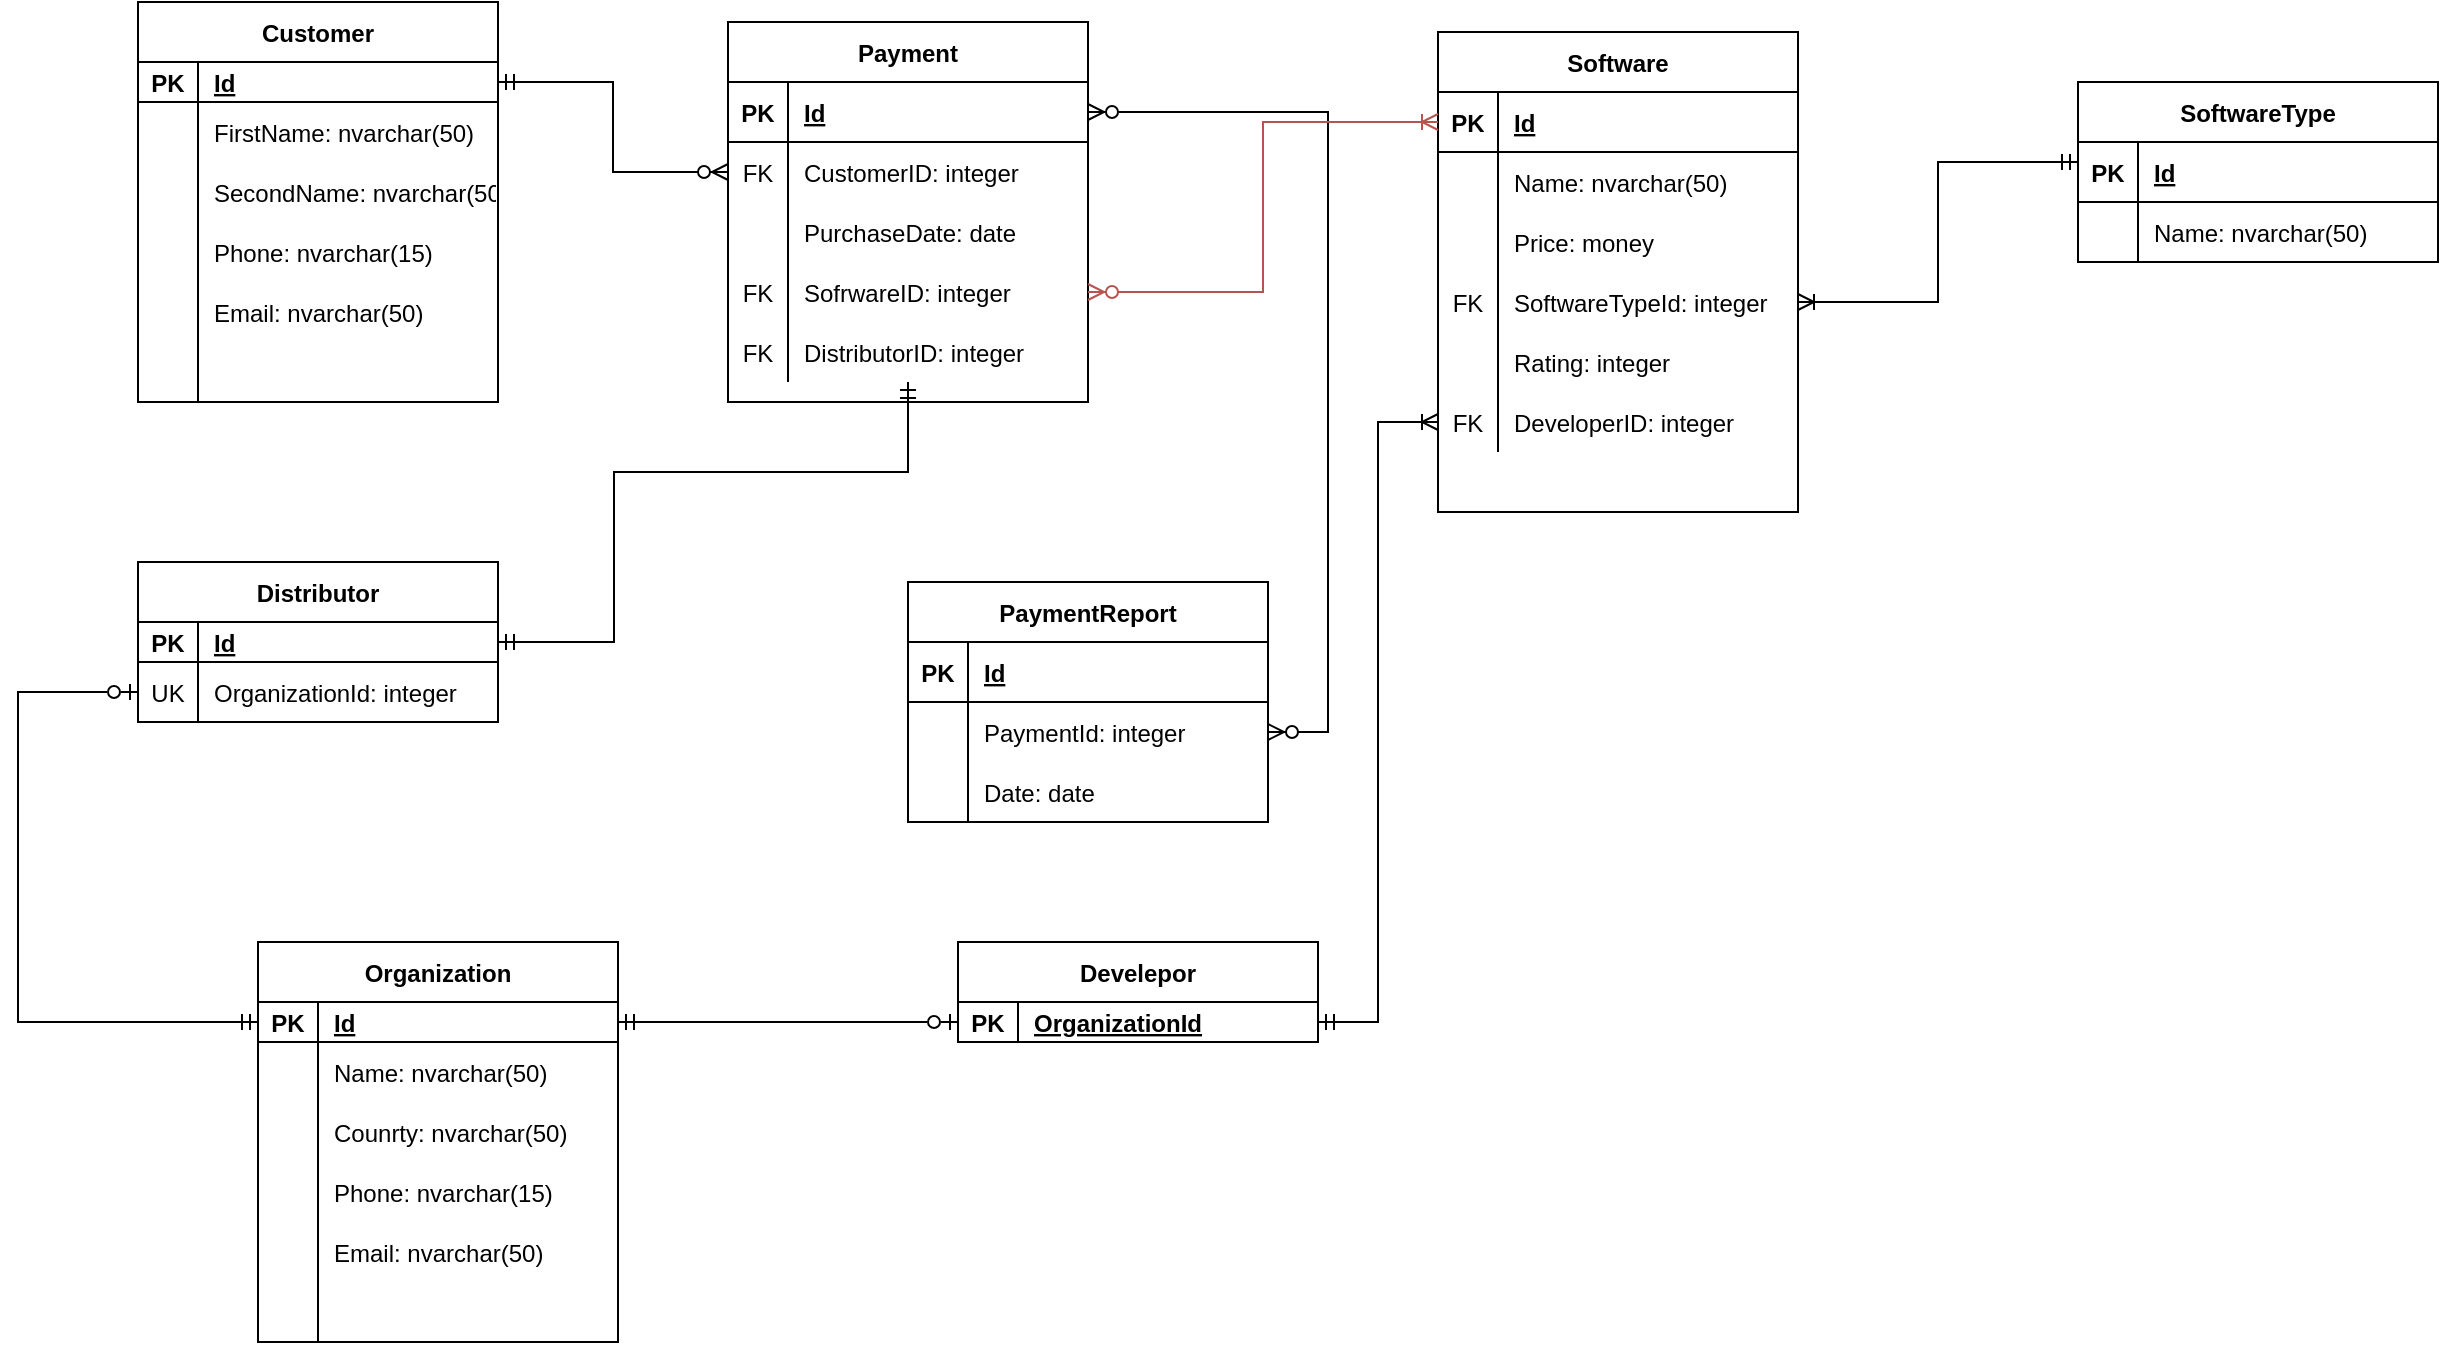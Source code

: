 <mxfile version="15.7.3" type="github">
  <diagram id="dhKejh6HC9lYyDCF72yV" name="Page-1">
    <mxGraphModel dx="1038" dy="579" grid="1" gridSize="10" guides="1" tooltips="1" connect="1" arrows="1" fold="1" page="1" pageScale="1" pageWidth="1169" pageHeight="1654" math="0" shadow="0">
      <root>
        <mxCell id="0" />
        <mxCell id="1" parent="0" />
        <mxCell id="6rimXoOgK3mylQU1albs-5" value="" style="edgeStyle=entityRelationEdgeStyle;fontSize=12;html=1;endArrow=ERzeroToMany;endFill=1;startArrow=ERzeroToMany;rounded=0;" parent="1" source="jXXDf3yo7wL9RdHtSbnh-85" target="Pe0nnu_gKvdHQu5laF2x-18" edge="1">
          <mxGeometry width="100" height="100" relative="1" as="geometry">
            <mxPoint x="360" y="680" as="sourcePoint" />
            <mxPoint x="460" y="580" as="targetPoint" />
          </mxGeometry>
        </mxCell>
        <mxCell id="jXXDf3yo7wL9RdHtSbnh-8" value="Customer" style="shape=table;startSize=30;container=1;collapsible=1;childLayout=tableLayout;fixedRows=1;rowLines=0;fontStyle=1;align=center;resizeLast=1;strokeColor=default;" parent="1" vertex="1">
          <mxGeometry x="110" y="270" width="180" height="200" as="geometry">
            <mxRectangle x="585" y="700" width="100" height="30" as="alternateBounds" />
          </mxGeometry>
        </mxCell>
        <mxCell id="jXXDf3yo7wL9RdHtSbnh-9" value="" style="shape=partialRectangle;collapsible=0;dropTarget=0;pointerEvents=0;fillColor=none;top=0;left=0;bottom=1;right=0;points=[[0,0.5],[1,0.5]];portConstraint=eastwest;strokeColor=default;" parent="jXXDf3yo7wL9RdHtSbnh-8" vertex="1">
          <mxGeometry y="30" width="180" height="20" as="geometry" />
        </mxCell>
        <mxCell id="jXXDf3yo7wL9RdHtSbnh-10" value="PK" style="shape=partialRectangle;connectable=0;fillColor=none;top=0;left=0;bottom=0;right=0;fontStyle=1;overflow=hidden;strokeColor=default;" parent="jXXDf3yo7wL9RdHtSbnh-9" vertex="1">
          <mxGeometry width="30" height="20" as="geometry">
            <mxRectangle width="30" height="20" as="alternateBounds" />
          </mxGeometry>
        </mxCell>
        <mxCell id="jXXDf3yo7wL9RdHtSbnh-11" value="Id" style="shape=partialRectangle;connectable=0;fillColor=none;top=0;left=0;bottom=0;right=0;align=left;spacingLeft=6;fontStyle=5;overflow=hidden;strokeColor=default;" parent="jXXDf3yo7wL9RdHtSbnh-9" vertex="1">
          <mxGeometry x="30" width="150" height="20" as="geometry">
            <mxRectangle width="150" height="20" as="alternateBounds" />
          </mxGeometry>
        </mxCell>
        <mxCell id="jXXDf3yo7wL9RdHtSbnh-12" value="" style="shape=partialRectangle;collapsible=0;dropTarget=0;pointerEvents=0;fillColor=none;top=0;left=0;bottom=0;right=0;points=[[0,0.5],[1,0.5]];portConstraint=eastwest;strokeColor=default;" parent="jXXDf3yo7wL9RdHtSbnh-8" vertex="1">
          <mxGeometry y="50" width="180" height="30" as="geometry" />
        </mxCell>
        <mxCell id="jXXDf3yo7wL9RdHtSbnh-13" value="" style="shape=partialRectangle;connectable=0;fillColor=none;top=0;left=0;bottom=0;right=0;editable=1;overflow=hidden;strokeColor=default;" parent="jXXDf3yo7wL9RdHtSbnh-12" vertex="1">
          <mxGeometry width="30" height="30" as="geometry">
            <mxRectangle width="30" height="30" as="alternateBounds" />
          </mxGeometry>
        </mxCell>
        <mxCell id="jXXDf3yo7wL9RdHtSbnh-14" value="FirstName: nvarchar(50)" style="shape=partialRectangle;connectable=0;fillColor=none;top=0;left=0;bottom=0;right=0;align=left;spacingLeft=6;overflow=hidden;strokeColor=default;" parent="jXXDf3yo7wL9RdHtSbnh-12" vertex="1">
          <mxGeometry x="30" width="150" height="30" as="geometry">
            <mxRectangle width="150" height="30" as="alternateBounds" />
          </mxGeometry>
        </mxCell>
        <mxCell id="jXXDf3yo7wL9RdHtSbnh-15" value="" style="shape=partialRectangle;collapsible=0;dropTarget=0;pointerEvents=0;fillColor=none;top=0;left=0;bottom=0;right=0;points=[[0,0.5],[1,0.5]];portConstraint=eastwest;strokeColor=default;" parent="jXXDf3yo7wL9RdHtSbnh-8" vertex="1">
          <mxGeometry y="80" width="180" height="30" as="geometry" />
        </mxCell>
        <mxCell id="jXXDf3yo7wL9RdHtSbnh-16" value="" style="shape=partialRectangle;connectable=0;fillColor=none;top=0;left=0;bottom=0;right=0;editable=1;overflow=hidden;strokeColor=default;" parent="jXXDf3yo7wL9RdHtSbnh-15" vertex="1">
          <mxGeometry width="30" height="30" as="geometry">
            <mxRectangle width="30" height="30" as="alternateBounds" />
          </mxGeometry>
        </mxCell>
        <mxCell id="jXXDf3yo7wL9RdHtSbnh-17" value="SecondName: nvarchar(50)" style="shape=partialRectangle;connectable=0;fillColor=none;top=0;left=0;bottom=0;right=0;align=left;spacingLeft=6;overflow=hidden;strokeColor=default;" parent="jXXDf3yo7wL9RdHtSbnh-15" vertex="1">
          <mxGeometry x="30" width="150" height="30" as="geometry">
            <mxRectangle width="150" height="30" as="alternateBounds" />
          </mxGeometry>
        </mxCell>
        <mxCell id="jXXDf3yo7wL9RdHtSbnh-100" value="" style="shape=partialRectangle;collapsible=0;dropTarget=0;pointerEvents=0;fillColor=none;top=0;left=0;bottom=0;right=0;points=[[0,0.5],[1,0.5]];portConstraint=eastwest;strokeColor=default;" parent="jXXDf3yo7wL9RdHtSbnh-8" vertex="1">
          <mxGeometry y="110" width="180" height="30" as="geometry" />
        </mxCell>
        <mxCell id="jXXDf3yo7wL9RdHtSbnh-101" value="" style="shape=partialRectangle;connectable=0;fillColor=none;top=0;left=0;bottom=0;right=0;editable=1;overflow=hidden;strokeColor=default;" parent="jXXDf3yo7wL9RdHtSbnh-100" vertex="1">
          <mxGeometry width="30" height="30" as="geometry">
            <mxRectangle width="30" height="30" as="alternateBounds" />
          </mxGeometry>
        </mxCell>
        <mxCell id="jXXDf3yo7wL9RdHtSbnh-102" value="Phone: nvarchar(15)" style="shape=partialRectangle;connectable=0;fillColor=none;top=0;left=0;bottom=0;right=0;align=left;spacingLeft=6;overflow=hidden;strokeColor=default;" parent="jXXDf3yo7wL9RdHtSbnh-100" vertex="1">
          <mxGeometry x="30" width="150" height="30" as="geometry">
            <mxRectangle width="150" height="30" as="alternateBounds" />
          </mxGeometry>
        </mxCell>
        <mxCell id="jXXDf3yo7wL9RdHtSbnh-109" value="" style="shape=partialRectangle;collapsible=0;dropTarget=0;pointerEvents=0;fillColor=none;top=0;left=0;bottom=0;right=0;points=[[0,0.5],[1,0.5]];portConstraint=eastwest;strokeColor=default;" parent="jXXDf3yo7wL9RdHtSbnh-8" vertex="1">
          <mxGeometry y="140" width="180" height="30" as="geometry" />
        </mxCell>
        <mxCell id="jXXDf3yo7wL9RdHtSbnh-110" value="" style="shape=partialRectangle;connectable=0;fillColor=none;top=0;left=0;bottom=0;right=0;editable=1;overflow=hidden;strokeColor=default;" parent="jXXDf3yo7wL9RdHtSbnh-109" vertex="1">
          <mxGeometry width="30" height="30" as="geometry">
            <mxRectangle width="30" height="30" as="alternateBounds" />
          </mxGeometry>
        </mxCell>
        <mxCell id="jXXDf3yo7wL9RdHtSbnh-111" value="Email: nvarchar(50)" style="shape=partialRectangle;connectable=0;fillColor=none;top=0;left=0;bottom=0;right=0;align=left;spacingLeft=6;overflow=hidden;strokeColor=default;" parent="jXXDf3yo7wL9RdHtSbnh-109" vertex="1">
          <mxGeometry x="30" width="150" height="30" as="geometry">
            <mxRectangle width="150" height="30" as="alternateBounds" />
          </mxGeometry>
        </mxCell>
        <mxCell id="jXXDf3yo7wL9RdHtSbnh-18" value="" style="shape=partialRectangle;collapsible=0;dropTarget=0;pointerEvents=0;fillColor=none;top=0;left=0;bottom=0;right=0;points=[[0,0.5],[1,0.5]];portConstraint=eastwest;strokeColor=default;" parent="jXXDf3yo7wL9RdHtSbnh-8" vertex="1">
          <mxGeometry y="170" width="180" height="30" as="geometry" />
        </mxCell>
        <mxCell id="jXXDf3yo7wL9RdHtSbnh-19" value="" style="shape=partialRectangle;connectable=0;fillColor=none;top=0;left=0;bottom=0;right=0;editable=1;overflow=hidden;strokeColor=default;" parent="jXXDf3yo7wL9RdHtSbnh-18" vertex="1">
          <mxGeometry width="30" height="30" as="geometry">
            <mxRectangle width="30" height="30" as="alternateBounds" />
          </mxGeometry>
        </mxCell>
        <mxCell id="jXXDf3yo7wL9RdHtSbnh-20" value="" style="shape=partialRectangle;connectable=0;fillColor=none;top=0;left=0;bottom=0;right=0;align=left;spacingLeft=6;overflow=hidden;strokeColor=default;" parent="jXXDf3yo7wL9RdHtSbnh-18" vertex="1">
          <mxGeometry x="30" width="150" height="30" as="geometry">
            <mxRectangle width="150" height="30" as="alternateBounds" />
          </mxGeometry>
        </mxCell>
        <mxCell id="jXXDf3yo7wL9RdHtSbnh-28" value="Software" style="shape=table;startSize=30;container=1;collapsible=1;childLayout=tableLayout;fixedRows=1;rowLines=0;fontStyle=1;align=center;resizeLast=1;strokeColor=default;" parent="1" vertex="1">
          <mxGeometry x="760" y="285" width="180" height="240" as="geometry">
            <mxRectangle x="740" y="270" width="50" height="30" as="alternateBounds" />
          </mxGeometry>
        </mxCell>
        <mxCell id="jXXDf3yo7wL9RdHtSbnh-29" value="" style="shape=partialRectangle;collapsible=0;dropTarget=0;pointerEvents=0;fillColor=none;top=0;left=0;bottom=1;right=0;points=[[0,0.5],[1,0.5]];portConstraint=eastwest;strokeColor=default;" parent="jXXDf3yo7wL9RdHtSbnh-28" vertex="1">
          <mxGeometry y="30" width="180" height="30" as="geometry" />
        </mxCell>
        <mxCell id="jXXDf3yo7wL9RdHtSbnh-30" value="PK" style="shape=partialRectangle;connectable=0;fillColor=none;top=0;left=0;bottom=0;right=0;fontStyle=1;overflow=hidden;strokeColor=default;" parent="jXXDf3yo7wL9RdHtSbnh-29" vertex="1">
          <mxGeometry width="30" height="30" as="geometry">
            <mxRectangle width="30" height="30" as="alternateBounds" />
          </mxGeometry>
        </mxCell>
        <mxCell id="jXXDf3yo7wL9RdHtSbnh-31" value="Id" style="shape=partialRectangle;connectable=0;fillColor=none;top=0;left=0;bottom=0;right=0;align=left;spacingLeft=6;fontStyle=5;overflow=hidden;strokeColor=default;" parent="jXXDf3yo7wL9RdHtSbnh-29" vertex="1">
          <mxGeometry x="30" width="150" height="30" as="geometry">
            <mxRectangle width="150" height="30" as="alternateBounds" />
          </mxGeometry>
        </mxCell>
        <mxCell id="jXXDf3yo7wL9RdHtSbnh-32" value="" style="shape=partialRectangle;collapsible=0;dropTarget=0;pointerEvents=0;fillColor=none;top=0;left=0;bottom=0;right=0;points=[[0,0.5],[1,0.5]];portConstraint=eastwest;strokeColor=default;" parent="jXXDf3yo7wL9RdHtSbnh-28" vertex="1">
          <mxGeometry y="60" width="180" height="30" as="geometry" />
        </mxCell>
        <mxCell id="jXXDf3yo7wL9RdHtSbnh-33" value="" style="shape=partialRectangle;connectable=0;fillColor=none;top=0;left=0;bottom=0;right=0;editable=1;overflow=hidden;strokeColor=default;" parent="jXXDf3yo7wL9RdHtSbnh-32" vertex="1">
          <mxGeometry width="30" height="30" as="geometry">
            <mxRectangle width="30" height="30" as="alternateBounds" />
          </mxGeometry>
        </mxCell>
        <mxCell id="jXXDf3yo7wL9RdHtSbnh-34" value="Name: nvarchar(50)" style="shape=partialRectangle;connectable=0;fillColor=none;top=0;left=0;bottom=0;right=0;align=left;spacingLeft=6;overflow=hidden;strokeColor=default;" parent="jXXDf3yo7wL9RdHtSbnh-32" vertex="1">
          <mxGeometry x="30" width="150" height="30" as="geometry">
            <mxRectangle width="150" height="30" as="alternateBounds" />
          </mxGeometry>
        </mxCell>
        <mxCell id="jXXDf3yo7wL9RdHtSbnh-35" value="" style="shape=partialRectangle;collapsible=0;dropTarget=0;pointerEvents=0;fillColor=none;top=0;left=0;bottom=0;right=0;points=[[0,0.5],[1,0.5]];portConstraint=eastwest;strokeColor=default;" parent="jXXDf3yo7wL9RdHtSbnh-28" vertex="1">
          <mxGeometry y="90" width="180" height="30" as="geometry" />
        </mxCell>
        <mxCell id="jXXDf3yo7wL9RdHtSbnh-36" value="" style="shape=partialRectangle;connectable=0;fillColor=none;top=0;left=0;bottom=0;right=0;editable=1;overflow=hidden;strokeColor=default;" parent="jXXDf3yo7wL9RdHtSbnh-35" vertex="1">
          <mxGeometry width="30" height="30" as="geometry">
            <mxRectangle width="30" height="30" as="alternateBounds" />
          </mxGeometry>
        </mxCell>
        <mxCell id="jXXDf3yo7wL9RdHtSbnh-37" value="Price: money" style="shape=partialRectangle;connectable=0;fillColor=none;top=0;left=0;bottom=0;right=0;align=left;spacingLeft=6;overflow=hidden;strokeColor=default;" parent="jXXDf3yo7wL9RdHtSbnh-35" vertex="1">
          <mxGeometry x="30" width="150" height="30" as="geometry">
            <mxRectangle width="150" height="30" as="alternateBounds" />
          </mxGeometry>
        </mxCell>
        <mxCell id="jXXDf3yo7wL9RdHtSbnh-38" value="" style="shape=partialRectangle;collapsible=0;dropTarget=0;pointerEvents=0;fillColor=none;top=0;left=0;bottom=0;right=0;points=[[0,0.5],[1,0.5]];portConstraint=eastwest;strokeColor=default;" parent="jXXDf3yo7wL9RdHtSbnh-28" vertex="1">
          <mxGeometry y="120" width="180" height="30" as="geometry" />
        </mxCell>
        <mxCell id="jXXDf3yo7wL9RdHtSbnh-39" value="FK" style="shape=partialRectangle;connectable=0;fillColor=none;top=0;left=0;bottom=0;right=0;editable=1;overflow=hidden;strokeColor=default;" parent="jXXDf3yo7wL9RdHtSbnh-38" vertex="1">
          <mxGeometry width="30" height="30" as="geometry">
            <mxRectangle width="30" height="30" as="alternateBounds" />
          </mxGeometry>
        </mxCell>
        <mxCell id="jXXDf3yo7wL9RdHtSbnh-40" value="SoftwareTypeId: integer" style="shape=partialRectangle;connectable=0;fillColor=none;top=0;left=0;bottom=0;right=0;align=left;spacingLeft=6;overflow=hidden;strokeColor=default;" parent="jXXDf3yo7wL9RdHtSbnh-38" vertex="1">
          <mxGeometry x="30" width="150" height="30" as="geometry">
            <mxRectangle width="150" height="30" as="alternateBounds" />
          </mxGeometry>
        </mxCell>
        <mxCell id="lWP3Ts8ssqupB7iZeVNs-1" value="" style="shape=partialRectangle;collapsible=0;dropTarget=0;pointerEvents=0;fillColor=none;top=0;left=0;bottom=0;right=0;points=[[0,0.5],[1,0.5]];portConstraint=eastwest;" parent="jXXDf3yo7wL9RdHtSbnh-28" vertex="1">
          <mxGeometry y="150" width="180" height="30" as="geometry" />
        </mxCell>
        <mxCell id="lWP3Ts8ssqupB7iZeVNs-2" value="" style="shape=partialRectangle;connectable=0;fillColor=none;top=0;left=0;bottom=0;right=0;editable=1;overflow=hidden;" parent="lWP3Ts8ssqupB7iZeVNs-1" vertex="1">
          <mxGeometry width="30" height="30" as="geometry">
            <mxRectangle width="30" height="30" as="alternateBounds" />
          </mxGeometry>
        </mxCell>
        <mxCell id="lWP3Ts8ssqupB7iZeVNs-3" value="Rating: integer" style="shape=partialRectangle;connectable=0;fillColor=none;top=0;left=0;bottom=0;right=0;align=left;spacingLeft=6;overflow=hidden;" parent="lWP3Ts8ssqupB7iZeVNs-1" vertex="1">
          <mxGeometry x="30" width="150" height="30" as="geometry">
            <mxRectangle width="150" height="30" as="alternateBounds" />
          </mxGeometry>
        </mxCell>
        <mxCell id="jXXDf3yo7wL9RdHtSbnh-174" value="" style="shape=partialRectangle;collapsible=0;dropTarget=0;pointerEvents=0;fillColor=none;top=0;left=0;bottom=0;right=0;points=[[0,0.5],[1,0.5]];portConstraint=eastwest;strokeColor=default;" parent="jXXDf3yo7wL9RdHtSbnh-28" vertex="1">
          <mxGeometry y="180" width="180" height="30" as="geometry" />
        </mxCell>
        <mxCell id="jXXDf3yo7wL9RdHtSbnh-175" value="FK" style="shape=partialRectangle;connectable=0;fillColor=none;top=0;left=0;bottom=0;right=0;editable=1;overflow=hidden;strokeColor=default;" parent="jXXDf3yo7wL9RdHtSbnh-174" vertex="1">
          <mxGeometry width="30" height="30" as="geometry">
            <mxRectangle width="30" height="30" as="alternateBounds" />
          </mxGeometry>
        </mxCell>
        <mxCell id="jXXDf3yo7wL9RdHtSbnh-176" value="DeveloperID: integer" style="shape=partialRectangle;connectable=0;fillColor=none;top=0;left=0;bottom=0;right=0;align=left;spacingLeft=6;overflow=hidden;strokeColor=default;" parent="jXXDf3yo7wL9RdHtSbnh-174" vertex="1">
          <mxGeometry x="30" width="150" height="30" as="geometry">
            <mxRectangle width="150" height="30" as="alternateBounds" />
          </mxGeometry>
        </mxCell>
        <mxCell id="jXXDf3yo7wL9RdHtSbnh-84" value="Payment" style="shape=table;startSize=30;container=1;collapsible=1;childLayout=tableLayout;fixedRows=1;rowLines=0;fontStyle=1;align=center;resizeLast=1;strokeColor=default;" parent="1" vertex="1">
          <mxGeometry x="405" y="280" width="180" height="190" as="geometry">
            <mxRectangle x="405" y="280" width="80" height="30" as="alternateBounds" />
          </mxGeometry>
        </mxCell>
        <mxCell id="jXXDf3yo7wL9RdHtSbnh-85" value="" style="shape=partialRectangle;collapsible=0;dropTarget=0;pointerEvents=0;fillColor=none;top=0;left=0;bottom=1;right=0;points=[[0,0.5],[1,0.5]];portConstraint=eastwest;strokeColor=default;" parent="jXXDf3yo7wL9RdHtSbnh-84" vertex="1">
          <mxGeometry y="30" width="180" height="30" as="geometry" />
        </mxCell>
        <mxCell id="jXXDf3yo7wL9RdHtSbnh-86" value="PK" style="shape=partialRectangle;connectable=0;fillColor=none;top=0;left=0;bottom=0;right=0;fontStyle=1;overflow=hidden;strokeColor=default;" parent="jXXDf3yo7wL9RdHtSbnh-85" vertex="1">
          <mxGeometry width="30" height="30" as="geometry">
            <mxRectangle width="30" height="30" as="alternateBounds" />
          </mxGeometry>
        </mxCell>
        <mxCell id="jXXDf3yo7wL9RdHtSbnh-87" value="Id" style="shape=partialRectangle;connectable=0;fillColor=none;top=0;left=0;bottom=0;right=0;align=left;spacingLeft=6;fontStyle=5;overflow=hidden;strokeColor=default;" parent="jXXDf3yo7wL9RdHtSbnh-85" vertex="1">
          <mxGeometry x="30" width="150" height="30" as="geometry">
            <mxRectangle width="150" height="30" as="alternateBounds" />
          </mxGeometry>
        </mxCell>
        <mxCell id="jXXDf3yo7wL9RdHtSbnh-88" value="" style="shape=partialRectangle;collapsible=0;dropTarget=0;pointerEvents=0;fillColor=none;top=0;left=0;bottom=0;right=0;points=[[0,0.5],[1,0.5]];portConstraint=eastwest;strokeColor=default;" parent="jXXDf3yo7wL9RdHtSbnh-84" vertex="1">
          <mxGeometry y="60" width="180" height="30" as="geometry" />
        </mxCell>
        <mxCell id="jXXDf3yo7wL9RdHtSbnh-89" value="FK" style="shape=partialRectangle;connectable=0;fillColor=none;top=0;left=0;bottom=0;right=0;editable=1;overflow=hidden;strokeColor=default;" parent="jXXDf3yo7wL9RdHtSbnh-88" vertex="1">
          <mxGeometry width="30" height="30" as="geometry">
            <mxRectangle width="30" height="30" as="alternateBounds" />
          </mxGeometry>
        </mxCell>
        <mxCell id="jXXDf3yo7wL9RdHtSbnh-90" value="CustomerID: integer" style="shape=partialRectangle;connectable=0;fillColor=none;top=0;left=0;bottom=0;right=0;align=left;spacingLeft=6;overflow=hidden;strokeColor=default;" parent="jXXDf3yo7wL9RdHtSbnh-88" vertex="1">
          <mxGeometry x="30" width="150" height="30" as="geometry">
            <mxRectangle width="150" height="30" as="alternateBounds" />
          </mxGeometry>
        </mxCell>
        <mxCell id="jXXDf3yo7wL9RdHtSbnh-94" value="" style="shape=partialRectangle;collapsible=0;dropTarget=0;pointerEvents=0;fillColor=none;top=0;left=0;bottom=0;right=0;points=[[0,0.5],[1,0.5]];portConstraint=eastwest;strokeColor=default;" parent="jXXDf3yo7wL9RdHtSbnh-84" vertex="1">
          <mxGeometry y="90" width="180" height="30" as="geometry" />
        </mxCell>
        <mxCell id="jXXDf3yo7wL9RdHtSbnh-95" value="" style="shape=partialRectangle;connectable=0;fillColor=none;top=0;left=0;bottom=0;right=0;editable=1;overflow=hidden;strokeColor=default;" parent="jXXDf3yo7wL9RdHtSbnh-94" vertex="1">
          <mxGeometry width="30" height="30" as="geometry">
            <mxRectangle width="30" height="30" as="alternateBounds" />
          </mxGeometry>
        </mxCell>
        <mxCell id="jXXDf3yo7wL9RdHtSbnh-96" value="PurchaseDate: date" style="shape=partialRectangle;connectable=0;fillColor=none;top=0;left=0;bottom=0;right=0;align=left;spacingLeft=6;overflow=hidden;strokeColor=default;" parent="jXXDf3yo7wL9RdHtSbnh-94" vertex="1">
          <mxGeometry x="30" width="150" height="30" as="geometry">
            <mxRectangle width="150" height="30" as="alternateBounds" />
          </mxGeometry>
        </mxCell>
        <mxCell id="jXXDf3yo7wL9RdHtSbnh-114" value="" style="shape=partialRectangle;collapsible=0;dropTarget=0;pointerEvents=0;fillColor=none;top=0;left=0;bottom=0;right=0;points=[[0,0.5],[1,0.5]];portConstraint=eastwest;strokeColor=default;" parent="jXXDf3yo7wL9RdHtSbnh-84" vertex="1">
          <mxGeometry y="120" width="180" height="30" as="geometry" />
        </mxCell>
        <mxCell id="jXXDf3yo7wL9RdHtSbnh-115" value="FK" style="shape=partialRectangle;connectable=0;fillColor=none;top=0;left=0;bottom=0;right=0;editable=1;overflow=hidden;strokeColor=default;" parent="jXXDf3yo7wL9RdHtSbnh-114" vertex="1">
          <mxGeometry width="30" height="30" as="geometry">
            <mxRectangle width="30" height="30" as="alternateBounds" />
          </mxGeometry>
        </mxCell>
        <mxCell id="jXXDf3yo7wL9RdHtSbnh-116" value="SofrwareID: integer" style="shape=partialRectangle;connectable=0;fillColor=none;top=0;left=0;bottom=0;right=0;align=left;spacingLeft=6;overflow=hidden;strokeColor=default;" parent="jXXDf3yo7wL9RdHtSbnh-114" vertex="1">
          <mxGeometry x="30" width="150" height="30" as="geometry">
            <mxRectangle width="150" height="30" as="alternateBounds" />
          </mxGeometry>
        </mxCell>
        <mxCell id="jXXDf3yo7wL9RdHtSbnh-146" value="" style="shape=partialRectangle;collapsible=0;dropTarget=0;pointerEvents=0;fillColor=none;top=0;left=0;bottom=0;right=0;points=[[0,0.5],[1,0.5]];portConstraint=eastwest;strokeColor=default;" parent="jXXDf3yo7wL9RdHtSbnh-84" vertex="1">
          <mxGeometry y="150" width="180" height="30" as="geometry" />
        </mxCell>
        <mxCell id="jXXDf3yo7wL9RdHtSbnh-147" value="FK" style="shape=partialRectangle;connectable=0;fillColor=none;top=0;left=0;bottom=0;right=0;editable=1;overflow=hidden;strokeColor=default;" parent="jXXDf3yo7wL9RdHtSbnh-146" vertex="1">
          <mxGeometry width="30" height="30" as="geometry">
            <mxRectangle width="30" height="30" as="alternateBounds" />
          </mxGeometry>
        </mxCell>
        <mxCell id="jXXDf3yo7wL9RdHtSbnh-148" value="DistributorID: integer" style="shape=partialRectangle;connectable=0;fillColor=none;top=0;left=0;bottom=0;right=0;align=left;spacingLeft=6;overflow=hidden;strokeColor=default;" parent="jXXDf3yo7wL9RdHtSbnh-146" vertex="1">
          <mxGeometry x="30" width="150" height="30" as="geometry">
            <mxRectangle width="150" height="30" as="alternateBounds" />
          </mxGeometry>
        </mxCell>
        <mxCell id="jXXDf3yo7wL9RdHtSbnh-113" value="" style="edgeStyle=orthogonalEdgeStyle;fontSize=12;html=1;endArrow=ERzeroToMany;startArrow=ERmandOne;rounded=0;" parent="1" source="jXXDf3yo7wL9RdHtSbnh-9" target="jXXDf3yo7wL9RdHtSbnh-88" edge="1">
          <mxGeometry width="100" height="100" relative="1" as="geometry">
            <mxPoint x="310" y="590" as="sourcePoint" />
            <mxPoint x="410" y="490" as="targetPoint" />
          </mxGeometry>
        </mxCell>
        <mxCell id="jXXDf3yo7wL9RdHtSbnh-117" value="" style="edgeStyle=orthogonalEdgeStyle;fontSize=12;html=1;endArrow=ERoneToMany;startArrow=ERzeroToMany;rounded=0;fillColor=#f8cecc;strokeColor=#b85450;" parent="1" source="jXXDf3yo7wL9RdHtSbnh-114" target="jXXDf3yo7wL9RdHtSbnh-29" edge="1">
          <mxGeometry width="100" height="100" relative="1" as="geometry">
            <mxPoint x="610" y="510" as="sourcePoint" />
            <mxPoint x="710" y="410" as="targetPoint" />
          </mxGeometry>
        </mxCell>
        <mxCell id="jXXDf3yo7wL9RdHtSbnh-121" value="Distributor" style="shape=table;startSize=30;container=1;collapsible=1;childLayout=tableLayout;fixedRows=1;rowLines=0;fontStyle=1;align=center;resizeLast=1;strokeColor=default;" parent="1" vertex="1">
          <mxGeometry x="110" y="550" width="180" height="80" as="geometry">
            <mxRectangle x="585" y="700" width="100" height="30" as="alternateBounds" />
          </mxGeometry>
        </mxCell>
        <mxCell id="jXXDf3yo7wL9RdHtSbnh-122" value="" style="shape=partialRectangle;collapsible=0;dropTarget=0;pointerEvents=0;fillColor=none;top=0;left=0;bottom=1;right=0;points=[[0,0.5],[1,0.5]];portConstraint=eastwest;strokeColor=default;" parent="jXXDf3yo7wL9RdHtSbnh-121" vertex="1">
          <mxGeometry y="30" width="180" height="20" as="geometry" />
        </mxCell>
        <mxCell id="jXXDf3yo7wL9RdHtSbnh-123" value="PK" style="shape=partialRectangle;connectable=0;fillColor=none;top=0;left=0;bottom=0;right=0;fontStyle=1;overflow=hidden;strokeColor=default;" parent="jXXDf3yo7wL9RdHtSbnh-122" vertex="1">
          <mxGeometry width="30" height="20" as="geometry">
            <mxRectangle width="30" height="20" as="alternateBounds" />
          </mxGeometry>
        </mxCell>
        <mxCell id="jXXDf3yo7wL9RdHtSbnh-124" value="Id" style="shape=partialRectangle;connectable=0;fillColor=none;top=0;left=0;bottom=0;right=0;align=left;spacingLeft=6;fontStyle=5;overflow=hidden;strokeColor=default;" parent="jXXDf3yo7wL9RdHtSbnh-122" vertex="1">
          <mxGeometry x="30" width="150" height="20" as="geometry">
            <mxRectangle width="150" height="20" as="alternateBounds" />
          </mxGeometry>
        </mxCell>
        <mxCell id="D3QCCwfldmFhSeAghwSl-63" value="" style="shape=partialRectangle;collapsible=0;dropTarget=0;pointerEvents=0;fillColor=none;top=0;left=0;bottom=0;right=0;points=[[0,0.5],[1,0.5]];portConstraint=eastwest;strokeColor=default;" parent="jXXDf3yo7wL9RdHtSbnh-121" vertex="1">
          <mxGeometry y="50" width="180" height="30" as="geometry" />
        </mxCell>
        <mxCell id="D3QCCwfldmFhSeAghwSl-64" value="UK" style="shape=partialRectangle;connectable=0;fillColor=none;top=0;left=0;bottom=0;right=0;editable=1;overflow=hidden;strokeColor=default;" parent="D3QCCwfldmFhSeAghwSl-63" vertex="1">
          <mxGeometry width="30" height="30" as="geometry">
            <mxRectangle width="30" height="30" as="alternateBounds" />
          </mxGeometry>
        </mxCell>
        <mxCell id="D3QCCwfldmFhSeAghwSl-65" value="OrganizationId: integer" style="shape=partialRectangle;connectable=0;fillColor=none;top=0;left=0;bottom=0;right=0;align=left;spacingLeft=6;overflow=hidden;strokeColor=default;" parent="D3QCCwfldmFhSeAghwSl-63" vertex="1">
          <mxGeometry x="30" width="150" height="30" as="geometry">
            <mxRectangle width="150" height="30" as="alternateBounds" />
          </mxGeometry>
        </mxCell>
        <mxCell id="jXXDf3yo7wL9RdHtSbnh-149" value="" style="edgeStyle=orthogonalEdgeStyle;fontSize=12;html=1;endArrow=ERmandOne;startArrow=ERmandOne;rounded=0;" parent="1" source="jXXDf3yo7wL9RdHtSbnh-122" target="jXXDf3yo7wL9RdHtSbnh-146" edge="1">
          <mxGeometry width="100" height="100" relative="1" as="geometry">
            <mxPoint x="340" y="590" as="sourcePoint" />
            <mxPoint x="440" y="490" as="targetPoint" />
            <Array as="points">
              <mxPoint x="348" y="590" />
              <mxPoint x="348" y="505" />
              <mxPoint x="495" y="505" />
            </Array>
          </mxGeometry>
        </mxCell>
        <mxCell id="jXXDf3yo7wL9RdHtSbnh-150" value="Develepor" style="shape=table;startSize=30;container=1;collapsible=1;childLayout=tableLayout;fixedRows=1;rowLines=0;fontStyle=1;align=center;resizeLast=1;strokeColor=default;" parent="1" vertex="1">
          <mxGeometry x="520" y="740" width="180" height="50" as="geometry">
            <mxRectangle x="585" y="700" width="100" height="30" as="alternateBounds" />
          </mxGeometry>
        </mxCell>
        <mxCell id="jXXDf3yo7wL9RdHtSbnh-151" value="" style="shape=partialRectangle;collapsible=0;dropTarget=0;pointerEvents=0;fillColor=none;top=0;left=0;bottom=1;right=0;points=[[0,0.5],[1,0.5]];portConstraint=eastwest;strokeColor=default;" parent="jXXDf3yo7wL9RdHtSbnh-150" vertex="1">
          <mxGeometry y="30" width="180" height="20" as="geometry" />
        </mxCell>
        <mxCell id="jXXDf3yo7wL9RdHtSbnh-152" value="PK" style="shape=partialRectangle;connectable=0;fillColor=none;top=0;left=0;bottom=0;right=0;fontStyle=1;overflow=hidden;strokeColor=default;" parent="jXXDf3yo7wL9RdHtSbnh-151" vertex="1">
          <mxGeometry width="30" height="20" as="geometry">
            <mxRectangle width="30" height="20" as="alternateBounds" />
          </mxGeometry>
        </mxCell>
        <mxCell id="jXXDf3yo7wL9RdHtSbnh-153" value="OrganizationId" style="shape=partialRectangle;connectable=0;fillColor=none;top=0;left=0;bottom=0;right=0;align=left;spacingLeft=6;fontStyle=5;overflow=hidden;strokeColor=default;" parent="jXXDf3yo7wL9RdHtSbnh-151" vertex="1">
          <mxGeometry x="30" width="150" height="20" as="geometry">
            <mxRectangle width="150" height="20" as="alternateBounds" />
          </mxGeometry>
        </mxCell>
        <mxCell id="jXXDf3yo7wL9RdHtSbnh-173" value="" style="edgeStyle=orthogonalEdgeStyle;fontSize=12;html=1;endArrow=ERoneToMany;startArrow=ERmandOne;rounded=0;startFill=0;" parent="1" source="jXXDf3yo7wL9RdHtSbnh-151" target="jXXDf3yo7wL9RdHtSbnh-174" edge="1">
          <mxGeometry width="100" height="100" relative="1" as="geometry">
            <mxPoint x="445" y="670" as="sourcePoint" />
            <mxPoint x="545" y="570" as="targetPoint" />
          </mxGeometry>
        </mxCell>
        <mxCell id="D3QCCwfldmFhSeAghwSl-1" value="SoftwareType" style="shape=table;startSize=30;container=1;collapsible=1;childLayout=tableLayout;fixedRows=1;rowLines=0;fontStyle=1;align=center;resizeLast=1;strokeColor=default;" parent="1" vertex="1">
          <mxGeometry x="1080" y="310" width="180" height="90" as="geometry">
            <mxRectangle x="585" y="290" width="50" height="30" as="alternateBounds" />
          </mxGeometry>
        </mxCell>
        <mxCell id="D3QCCwfldmFhSeAghwSl-2" value="" style="shape=partialRectangle;collapsible=0;dropTarget=0;pointerEvents=0;fillColor=none;top=0;left=0;bottom=1;right=0;points=[[0,0.5],[1,0.5]];portConstraint=eastwest;strokeColor=default;" parent="D3QCCwfldmFhSeAghwSl-1" vertex="1">
          <mxGeometry y="30" width="180" height="30" as="geometry" />
        </mxCell>
        <mxCell id="D3QCCwfldmFhSeAghwSl-3" value="PK" style="shape=partialRectangle;connectable=0;fillColor=none;top=0;left=0;bottom=0;right=0;fontStyle=1;overflow=hidden;strokeColor=default;" parent="D3QCCwfldmFhSeAghwSl-2" vertex="1">
          <mxGeometry width="30" height="30" as="geometry">
            <mxRectangle width="30" height="30" as="alternateBounds" />
          </mxGeometry>
        </mxCell>
        <mxCell id="D3QCCwfldmFhSeAghwSl-4" value="Id" style="shape=partialRectangle;connectable=0;fillColor=none;top=0;left=0;bottom=0;right=0;align=left;spacingLeft=6;fontStyle=5;overflow=hidden;strokeColor=default;" parent="D3QCCwfldmFhSeAghwSl-2" vertex="1">
          <mxGeometry x="30" width="150" height="30" as="geometry">
            <mxRectangle width="150" height="30" as="alternateBounds" />
          </mxGeometry>
        </mxCell>
        <mxCell id="D3QCCwfldmFhSeAghwSl-5" value="" style="shape=partialRectangle;collapsible=0;dropTarget=0;pointerEvents=0;fillColor=none;top=0;left=0;bottom=0;right=0;points=[[0,0.5],[1,0.5]];portConstraint=eastwest;strokeColor=default;" parent="D3QCCwfldmFhSeAghwSl-1" vertex="1">
          <mxGeometry y="60" width="180" height="30" as="geometry" />
        </mxCell>
        <mxCell id="D3QCCwfldmFhSeAghwSl-6" value="" style="shape=partialRectangle;connectable=0;fillColor=none;top=0;left=0;bottom=0;right=0;editable=1;overflow=hidden;strokeColor=default;" parent="D3QCCwfldmFhSeAghwSl-5" vertex="1">
          <mxGeometry width="30" height="30" as="geometry">
            <mxRectangle width="30" height="30" as="alternateBounds" />
          </mxGeometry>
        </mxCell>
        <mxCell id="D3QCCwfldmFhSeAghwSl-7" value="Name: nvarchar(50)" style="shape=partialRectangle;connectable=0;fillColor=none;top=0;left=0;bottom=0;right=0;align=left;spacingLeft=6;overflow=hidden;strokeColor=default;" parent="D3QCCwfldmFhSeAghwSl-5" vertex="1">
          <mxGeometry x="30" width="150" height="30" as="geometry">
            <mxRectangle width="150" height="30" as="alternateBounds" />
          </mxGeometry>
        </mxCell>
        <mxCell id="D3QCCwfldmFhSeAghwSl-20" value="" style="edgeStyle=orthogonalEdgeStyle;fontSize=12;html=1;endArrow=ERoneToMany;startArrow=ERmandOne;rounded=0;startFill=0;exitX=0;exitY=0.333;exitDx=0;exitDy=0;exitPerimeter=0;" parent="1" source="D3QCCwfldmFhSeAghwSl-2" target="jXXDf3yo7wL9RdHtSbnh-38" edge="1">
          <mxGeometry width="100" height="100" relative="1" as="geometry">
            <mxPoint x="660" y="670" as="sourcePoint" />
            <mxPoint x="750" y="475.034" as="targetPoint" />
          </mxGeometry>
        </mxCell>
        <mxCell id="D3QCCwfldmFhSeAghwSl-40" value="Organization" style="shape=table;startSize=30;container=1;collapsible=1;childLayout=tableLayout;fixedRows=1;rowLines=0;fontStyle=1;align=center;resizeLast=1;strokeColor=default;" parent="1" vertex="1">
          <mxGeometry x="170" y="740" width="180" height="200" as="geometry">
            <mxRectangle x="585" y="700" width="100" height="30" as="alternateBounds" />
          </mxGeometry>
        </mxCell>
        <mxCell id="D3QCCwfldmFhSeAghwSl-41" value="" style="shape=partialRectangle;collapsible=0;dropTarget=0;pointerEvents=0;fillColor=none;top=0;left=0;bottom=1;right=0;points=[[0,0.5],[1,0.5]];portConstraint=eastwest;strokeColor=default;" parent="D3QCCwfldmFhSeAghwSl-40" vertex="1">
          <mxGeometry y="30" width="180" height="20" as="geometry" />
        </mxCell>
        <mxCell id="D3QCCwfldmFhSeAghwSl-42" value="PK" style="shape=partialRectangle;connectable=0;fillColor=none;top=0;left=0;bottom=0;right=0;fontStyle=1;overflow=hidden;strokeColor=default;" parent="D3QCCwfldmFhSeAghwSl-41" vertex="1">
          <mxGeometry width="30" height="20" as="geometry">
            <mxRectangle width="30" height="20" as="alternateBounds" />
          </mxGeometry>
        </mxCell>
        <mxCell id="D3QCCwfldmFhSeAghwSl-43" value="Id" style="shape=partialRectangle;connectable=0;fillColor=none;top=0;left=0;bottom=0;right=0;align=left;spacingLeft=6;fontStyle=5;overflow=hidden;strokeColor=default;" parent="D3QCCwfldmFhSeAghwSl-41" vertex="1">
          <mxGeometry x="30" width="150" height="20" as="geometry">
            <mxRectangle width="150" height="20" as="alternateBounds" />
          </mxGeometry>
        </mxCell>
        <mxCell id="D3QCCwfldmFhSeAghwSl-44" value="" style="shape=partialRectangle;collapsible=0;dropTarget=0;pointerEvents=0;fillColor=none;top=0;left=0;bottom=0;right=0;points=[[0,0.5],[1,0.5]];portConstraint=eastwest;strokeColor=default;" parent="D3QCCwfldmFhSeAghwSl-40" vertex="1">
          <mxGeometry y="50" width="180" height="30" as="geometry" />
        </mxCell>
        <mxCell id="D3QCCwfldmFhSeAghwSl-45" value="" style="shape=partialRectangle;connectable=0;fillColor=none;top=0;left=0;bottom=0;right=0;editable=1;overflow=hidden;strokeColor=default;" parent="D3QCCwfldmFhSeAghwSl-44" vertex="1">
          <mxGeometry width="30" height="30" as="geometry">
            <mxRectangle width="30" height="30" as="alternateBounds" />
          </mxGeometry>
        </mxCell>
        <mxCell id="D3QCCwfldmFhSeAghwSl-46" value="Name: nvarchar(50)" style="shape=partialRectangle;connectable=0;fillColor=none;top=0;left=0;bottom=0;right=0;align=left;spacingLeft=6;overflow=hidden;strokeColor=default;" parent="D3QCCwfldmFhSeAghwSl-44" vertex="1">
          <mxGeometry x="30" width="150" height="30" as="geometry">
            <mxRectangle width="150" height="30" as="alternateBounds" />
          </mxGeometry>
        </mxCell>
        <mxCell id="D3QCCwfldmFhSeAghwSl-47" value="" style="shape=partialRectangle;collapsible=0;dropTarget=0;pointerEvents=0;fillColor=none;top=0;left=0;bottom=0;right=0;points=[[0,0.5],[1,0.5]];portConstraint=eastwest;strokeColor=default;" parent="D3QCCwfldmFhSeAghwSl-40" vertex="1">
          <mxGeometry y="80" width="180" height="30" as="geometry" />
        </mxCell>
        <mxCell id="D3QCCwfldmFhSeAghwSl-48" value="" style="shape=partialRectangle;connectable=0;fillColor=none;top=0;left=0;bottom=0;right=0;editable=1;overflow=hidden;strokeColor=default;" parent="D3QCCwfldmFhSeAghwSl-47" vertex="1">
          <mxGeometry width="30" height="30" as="geometry">
            <mxRectangle width="30" height="30" as="alternateBounds" />
          </mxGeometry>
        </mxCell>
        <mxCell id="D3QCCwfldmFhSeAghwSl-49" value="Counrty: nvarchar(50)" style="shape=partialRectangle;connectable=0;fillColor=none;top=0;left=0;bottom=0;right=0;align=left;spacingLeft=6;overflow=hidden;strokeColor=default;" parent="D3QCCwfldmFhSeAghwSl-47" vertex="1">
          <mxGeometry x="30" width="150" height="30" as="geometry">
            <mxRectangle width="150" height="30" as="alternateBounds" />
          </mxGeometry>
        </mxCell>
        <mxCell id="D3QCCwfldmFhSeAghwSl-50" value="" style="shape=partialRectangle;collapsible=0;dropTarget=0;pointerEvents=0;fillColor=none;top=0;left=0;bottom=0;right=0;points=[[0,0.5],[1,0.5]];portConstraint=eastwest;strokeColor=default;" parent="D3QCCwfldmFhSeAghwSl-40" vertex="1">
          <mxGeometry y="110" width="180" height="30" as="geometry" />
        </mxCell>
        <mxCell id="D3QCCwfldmFhSeAghwSl-51" value="" style="shape=partialRectangle;connectable=0;fillColor=none;top=0;left=0;bottom=0;right=0;editable=1;overflow=hidden;strokeColor=default;" parent="D3QCCwfldmFhSeAghwSl-50" vertex="1">
          <mxGeometry width="30" height="30" as="geometry">
            <mxRectangle width="30" height="30" as="alternateBounds" />
          </mxGeometry>
        </mxCell>
        <mxCell id="D3QCCwfldmFhSeAghwSl-52" value="Phone: nvarchar(15)" style="shape=partialRectangle;connectable=0;fillColor=none;top=0;left=0;bottom=0;right=0;align=left;spacingLeft=6;overflow=hidden;strokeColor=default;" parent="D3QCCwfldmFhSeAghwSl-50" vertex="1">
          <mxGeometry x="30" width="150" height="30" as="geometry">
            <mxRectangle width="150" height="30" as="alternateBounds" />
          </mxGeometry>
        </mxCell>
        <mxCell id="D3QCCwfldmFhSeAghwSl-53" value="" style="shape=partialRectangle;collapsible=0;dropTarget=0;pointerEvents=0;fillColor=none;top=0;left=0;bottom=0;right=0;points=[[0,0.5],[1,0.5]];portConstraint=eastwest;strokeColor=default;" parent="D3QCCwfldmFhSeAghwSl-40" vertex="1">
          <mxGeometry y="140" width="180" height="30" as="geometry" />
        </mxCell>
        <mxCell id="D3QCCwfldmFhSeAghwSl-54" value="" style="shape=partialRectangle;connectable=0;fillColor=none;top=0;left=0;bottom=0;right=0;editable=1;overflow=hidden;strokeColor=default;" parent="D3QCCwfldmFhSeAghwSl-53" vertex="1">
          <mxGeometry width="30" height="30" as="geometry">
            <mxRectangle width="30" height="30" as="alternateBounds" />
          </mxGeometry>
        </mxCell>
        <mxCell id="D3QCCwfldmFhSeAghwSl-55" value="Email: nvarchar(50)" style="shape=partialRectangle;connectable=0;fillColor=none;top=0;left=0;bottom=0;right=0;align=left;spacingLeft=6;overflow=hidden;strokeColor=default;" parent="D3QCCwfldmFhSeAghwSl-53" vertex="1">
          <mxGeometry x="30" width="150" height="30" as="geometry">
            <mxRectangle width="150" height="30" as="alternateBounds" />
          </mxGeometry>
        </mxCell>
        <mxCell id="D3QCCwfldmFhSeAghwSl-56" value="" style="shape=partialRectangle;collapsible=0;dropTarget=0;pointerEvents=0;fillColor=none;top=0;left=0;bottom=0;right=0;points=[[0,0.5],[1,0.5]];portConstraint=eastwest;strokeColor=default;" parent="D3QCCwfldmFhSeAghwSl-40" vertex="1">
          <mxGeometry y="170" width="180" height="30" as="geometry" />
        </mxCell>
        <mxCell id="D3QCCwfldmFhSeAghwSl-57" value="" style="shape=partialRectangle;connectable=0;fillColor=none;top=0;left=0;bottom=0;right=0;editable=1;overflow=hidden;strokeColor=default;" parent="D3QCCwfldmFhSeAghwSl-56" vertex="1">
          <mxGeometry width="30" height="30" as="geometry">
            <mxRectangle width="30" height="30" as="alternateBounds" />
          </mxGeometry>
        </mxCell>
        <mxCell id="D3QCCwfldmFhSeAghwSl-58" value="" style="shape=partialRectangle;connectable=0;fillColor=none;top=0;left=0;bottom=0;right=0;align=left;spacingLeft=6;overflow=hidden;strokeColor=default;" parent="D3QCCwfldmFhSeAghwSl-56" vertex="1">
          <mxGeometry x="30" width="150" height="30" as="geometry">
            <mxRectangle width="150" height="30" as="alternateBounds" />
          </mxGeometry>
        </mxCell>
        <mxCell id="D3QCCwfldmFhSeAghwSl-62" value="" style="edgeStyle=orthogonalEdgeStyle;fontSize=12;html=1;endArrow=ERmandOne;startArrow=ERzeroToOne;rounded=0;startFill=0;exitX=0;exitY=0.5;exitDx=0;exitDy=0;endFill=0;" parent="1" source="jXXDf3yo7wL9RdHtSbnh-151" target="D3QCCwfldmFhSeAghwSl-41" edge="1">
          <mxGeometry width="100" height="100" relative="1" as="geometry">
            <mxPoint x="400" y="845" as="sourcePoint" />
            <mxPoint x="490" y="650" as="targetPoint" />
          </mxGeometry>
        </mxCell>
        <mxCell id="D3QCCwfldmFhSeAghwSl-66" value="" style="edgeStyle=orthogonalEdgeStyle;fontSize=12;html=1;endArrow=ERmandOne;startArrow=ERzeroToOne;rounded=0;startFill=0;exitX=0;exitY=0.5;exitDx=0;exitDy=0;endFill=0;entryX=0;entryY=0.5;entryDx=0;entryDy=0;" parent="1" source="D3QCCwfldmFhSeAghwSl-63" target="D3QCCwfldmFhSeAghwSl-41" edge="1">
          <mxGeometry width="100" height="100" relative="1" as="geometry">
            <mxPoint x="480" y="670" as="sourcePoint" />
            <mxPoint x="360" y="790" as="targetPoint" />
            <Array as="points">
              <mxPoint x="50" y="615" />
              <mxPoint x="50" y="780" />
            </Array>
          </mxGeometry>
        </mxCell>
        <mxCell id="Pe0nnu_gKvdHQu5laF2x-14" value="PaymentReport" style="shape=table;startSize=30;container=1;collapsible=1;childLayout=tableLayout;fixedRows=1;rowLines=0;fontStyle=1;align=center;resizeLast=1;" parent="1" vertex="1">
          <mxGeometry x="495" y="560" width="180" height="120" as="geometry" />
        </mxCell>
        <mxCell id="Pe0nnu_gKvdHQu5laF2x-15" value="" style="shape=partialRectangle;collapsible=0;dropTarget=0;pointerEvents=0;fillColor=none;top=0;left=0;bottom=1;right=0;points=[[0,0.5],[1,0.5]];portConstraint=eastwest;" parent="Pe0nnu_gKvdHQu5laF2x-14" vertex="1">
          <mxGeometry y="30" width="180" height="30" as="geometry" />
        </mxCell>
        <mxCell id="Pe0nnu_gKvdHQu5laF2x-16" value="PK" style="shape=partialRectangle;connectable=0;fillColor=none;top=0;left=0;bottom=0;right=0;fontStyle=1;overflow=hidden;" parent="Pe0nnu_gKvdHQu5laF2x-15" vertex="1">
          <mxGeometry width="30" height="30" as="geometry">
            <mxRectangle width="30" height="30" as="alternateBounds" />
          </mxGeometry>
        </mxCell>
        <mxCell id="Pe0nnu_gKvdHQu5laF2x-17" value="Id" style="shape=partialRectangle;connectable=0;fillColor=none;top=0;left=0;bottom=0;right=0;align=left;spacingLeft=6;fontStyle=5;overflow=hidden;" parent="Pe0nnu_gKvdHQu5laF2x-15" vertex="1">
          <mxGeometry x="30" width="150" height="30" as="geometry">
            <mxRectangle width="150" height="30" as="alternateBounds" />
          </mxGeometry>
        </mxCell>
        <mxCell id="Pe0nnu_gKvdHQu5laF2x-18" value="" style="shape=partialRectangle;collapsible=0;dropTarget=0;pointerEvents=0;fillColor=none;top=0;left=0;bottom=0;right=0;points=[[0,0.5],[1,0.5]];portConstraint=eastwest;" parent="Pe0nnu_gKvdHQu5laF2x-14" vertex="1">
          <mxGeometry y="60" width="180" height="30" as="geometry" />
        </mxCell>
        <mxCell id="Pe0nnu_gKvdHQu5laF2x-19" value="" style="shape=partialRectangle;connectable=0;fillColor=none;top=0;left=0;bottom=0;right=0;editable=1;overflow=hidden;" parent="Pe0nnu_gKvdHQu5laF2x-18" vertex="1">
          <mxGeometry width="30" height="30" as="geometry">
            <mxRectangle width="30" height="30" as="alternateBounds" />
          </mxGeometry>
        </mxCell>
        <mxCell id="Pe0nnu_gKvdHQu5laF2x-20" value="PaymentId: integer" style="shape=partialRectangle;connectable=0;fillColor=none;top=0;left=0;bottom=0;right=0;align=left;spacingLeft=6;overflow=hidden;" parent="Pe0nnu_gKvdHQu5laF2x-18" vertex="1">
          <mxGeometry x="30" width="150" height="30" as="geometry">
            <mxRectangle width="150" height="30" as="alternateBounds" />
          </mxGeometry>
        </mxCell>
        <mxCell id="6rimXoOgK3mylQU1albs-1" value="" style="shape=partialRectangle;collapsible=0;dropTarget=0;pointerEvents=0;fillColor=none;top=0;left=0;bottom=0;right=0;points=[[0,0.5],[1,0.5]];portConstraint=eastwest;" parent="Pe0nnu_gKvdHQu5laF2x-14" vertex="1">
          <mxGeometry y="90" width="180" height="30" as="geometry" />
        </mxCell>
        <mxCell id="6rimXoOgK3mylQU1albs-2" value="" style="shape=partialRectangle;connectable=0;fillColor=none;top=0;left=0;bottom=0;right=0;editable=1;overflow=hidden;" parent="6rimXoOgK3mylQU1albs-1" vertex="1">
          <mxGeometry width="30" height="30" as="geometry">
            <mxRectangle width="30" height="30" as="alternateBounds" />
          </mxGeometry>
        </mxCell>
        <mxCell id="6rimXoOgK3mylQU1albs-3" value="Date: date" style="shape=partialRectangle;connectable=0;fillColor=none;top=0;left=0;bottom=0;right=0;align=left;spacingLeft=6;overflow=hidden;" parent="6rimXoOgK3mylQU1albs-1" vertex="1">
          <mxGeometry x="30" width="150" height="30" as="geometry">
            <mxRectangle width="150" height="30" as="alternateBounds" />
          </mxGeometry>
        </mxCell>
      </root>
    </mxGraphModel>
  </diagram>
</mxfile>
